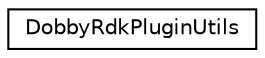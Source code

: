 digraph "Graphical Class Hierarchy"
{
 // LATEX_PDF_SIZE
  edge [fontname="Helvetica",fontsize="10",labelfontname="Helvetica",labelfontsize="10"];
  node [fontname="Helvetica",fontsize="10",shape=record];
  rankdir="LR";
  Node0 [label="DobbyRdkPluginUtils",height=0.2,width=0.4,color="black", fillcolor="white", style="filled",URL="$classDobbyRdkPluginUtils.html",tooltip="Class for useful utility methods for plugins such as adding mounts and environment variables."];
}
